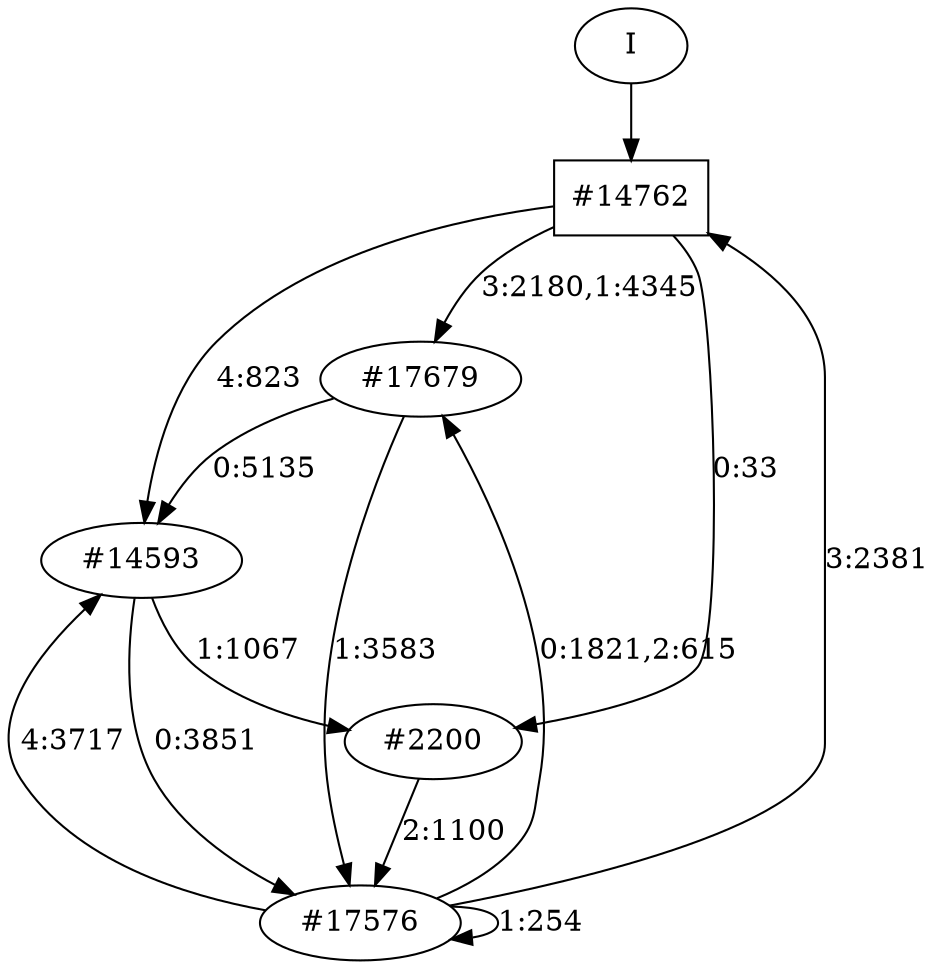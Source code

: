 // produced with flexfringe from git commitd1cf04ada0831d0605a3651971ef9a02091d8823
// dfasat/flexfringe -h=alergia -d=alergia_data -o=experiments/flexfringe_pautomac_study/flexfringe_data/exp24_n100_p0_01dfa -n=100 -p=0.01 /Users/nicholasrenninger/Google Drive/Grad School/specification learning/code/DPFA_DTS_product_experiment/dfasatInvestigations/experiments/flexfringe_pautomac_study/flexfringe_data/flexfringe_pautomac_study_train 
digraph DFA {
	0 [label="root" shape=box];
		I -> 0;
	0 [ label="#14762"  ];
		0 -> 9 [label="3:2180,1:4345"  ];
		0 -> 10 [label="4:823"  ];
		0 -> 43 [label="0:33"  ];
	9 [ label="#17679"  ];
		9 -> 10 [label="0:5135"  ];
		9 -> 59 [label="1:3583"  ];
	10 [ label="#14593"  ];
		10 -> 43 [label="1:1067"  ];
		10 -> 59 [label="0:3851"  ];
	43 [ label="#2200"  ];
		43 -> 59 [label="2:1100"  ];
	59 [ label="#17576"  ];
		59 -> 0 [label="3:2381"  ];
		59 -> 9 [label="0:1821,2:615"  ];
		59 -> 10 [label="4:3717"  ];
		59 -> 59 [label="1:254"  ];
}
